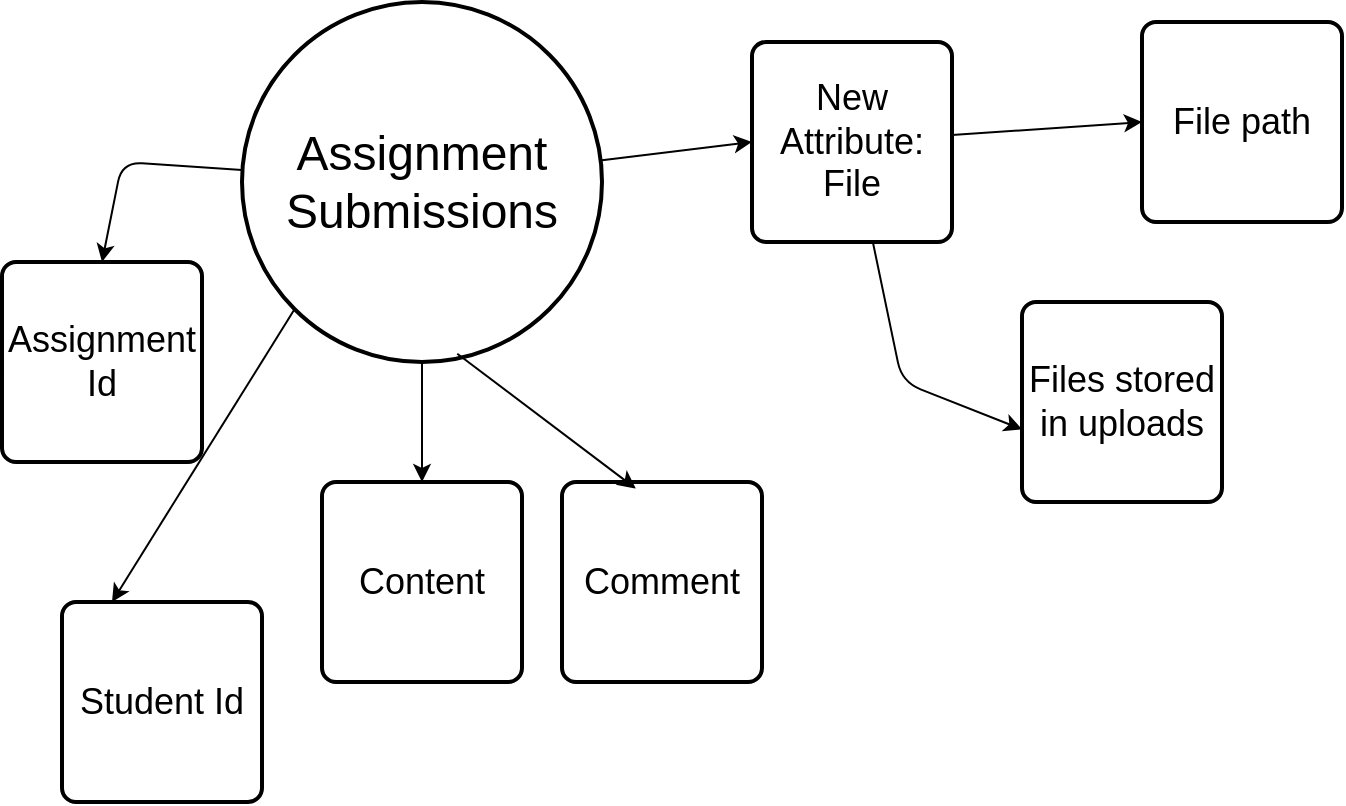 <mxfile>
    <diagram id="h8xkNStXlOaue0237x7s" name="Page-1">
        <mxGraphModel dx="1519" dy="379" grid="1" gridSize="10" guides="1" tooltips="1" connect="1" arrows="1" fold="1" page="1" pageScale="1" pageWidth="850" pageHeight="1100" math="0" shadow="0">
            <root>
                <mxCell id="0"/>
                <mxCell id="1" parent="0"/>
                <mxCell id="4" style="edgeStyle=none;html=1;" edge="1" parent="1" source="3" target="5">
                    <mxGeometry relative="1" as="geometry">
                        <mxPoint x="210" y="330" as="targetPoint"/>
                    </mxGeometry>
                </mxCell>
                <mxCell id="9" style="edgeStyle=none;html=1;exitX=0.145;exitY=0.855;exitDx=0;exitDy=0;exitPerimeter=0;entryX=0.25;entryY=0;entryDx=0;entryDy=0;" edge="1" parent="1" source="3" target="8">
                    <mxGeometry relative="1" as="geometry"/>
                </mxCell>
                <mxCell id="12" style="edgeStyle=none;html=1;entryX=0;entryY=0.5;entryDx=0;entryDy=0;" edge="1" parent="1" source="3" target="10">
                    <mxGeometry relative="1" as="geometry"/>
                </mxCell>
                <mxCell id="18" style="edgeStyle=none;html=1;entryX=0.5;entryY=0;entryDx=0;entryDy=0;" edge="1" parent="1" source="3" target="17">
                    <mxGeometry relative="1" as="geometry">
                        <Array as="points">
                            <mxPoint x="60" y="120"/>
                        </Array>
                    </mxGeometry>
                </mxCell>
                <mxCell id="3" value="&lt;font style=&quot;font-size: 24px;&quot;&gt;Assignment&lt;/font&gt;&lt;div&gt;&lt;font style=&quot;font-size: 24px;&quot;&gt;Submissions&lt;/font&gt;&lt;/div&gt;" style="strokeWidth=2;html=1;shape=mxgraph.flowchart.start_2;whiteSpace=wrap;" vertex="1" parent="1">
                    <mxGeometry x="120" y="40" width="180" height="180" as="geometry"/>
                </mxCell>
                <mxCell id="5" value="&lt;font style=&quot;font-size: 18px;&quot;&gt;Content&lt;/font&gt;" style="rounded=1;whiteSpace=wrap;html=1;absoluteArcSize=1;arcSize=14;strokeWidth=2;" vertex="1" parent="1">
                    <mxGeometry x="160" y="280" width="100" height="100" as="geometry"/>
                </mxCell>
                <mxCell id="6" value="&lt;font style=&quot;font-size: 18px;&quot;&gt;Comment&lt;/font&gt;" style="rounded=1;whiteSpace=wrap;html=1;absoluteArcSize=1;arcSize=14;strokeWidth=2;" vertex="1" parent="1">
                    <mxGeometry x="280" y="280" width="100" height="100" as="geometry"/>
                </mxCell>
                <mxCell id="7" style="edgeStyle=none;html=1;entryX=0.369;entryY=0.033;entryDx=0;entryDy=0;entryPerimeter=0;exitX=0.598;exitY=0.977;exitDx=0;exitDy=0;exitPerimeter=0;" edge="1" parent="1" source="3" target="6">
                    <mxGeometry relative="1" as="geometry"/>
                </mxCell>
                <mxCell id="8" value="&lt;span style=&quot;font-size: 18px;&quot;&gt;Student Id&lt;/span&gt;" style="rounded=1;whiteSpace=wrap;html=1;absoluteArcSize=1;arcSize=14;strokeWidth=2;" vertex="1" parent="1">
                    <mxGeometry x="30" y="340" width="100" height="100" as="geometry"/>
                </mxCell>
                <mxCell id="10" value="&lt;span style=&quot;font-size: 18px;&quot;&gt;New Attribute:&lt;/span&gt;&lt;div&gt;&lt;span style=&quot;font-size: 18px;&quot;&gt;File&lt;/span&gt;&lt;/div&gt;" style="rounded=1;whiteSpace=wrap;html=1;absoluteArcSize=1;arcSize=14;strokeWidth=2;" vertex="1" parent="1">
                    <mxGeometry x="375" y="60" width="100" height="100" as="geometry"/>
                </mxCell>
                <mxCell id="13" value="&lt;span style=&quot;font-size: 18px;&quot;&gt;File path&lt;/span&gt;" style="rounded=1;whiteSpace=wrap;html=1;absoluteArcSize=1;arcSize=14;strokeWidth=2;" vertex="1" parent="1">
                    <mxGeometry x="570" y="50" width="100" height="100" as="geometry"/>
                </mxCell>
                <mxCell id="14" style="edgeStyle=none;html=1;entryX=0;entryY=0.5;entryDx=0;entryDy=0;" edge="1" parent="1" source="10" target="13">
                    <mxGeometry relative="1" as="geometry"/>
                </mxCell>
                <mxCell id="15" value="&lt;span style=&quot;font-size: 18px;&quot;&gt;Files stored in uploads&lt;/span&gt;" style="rounded=1;whiteSpace=wrap;html=1;absoluteArcSize=1;arcSize=14;strokeWidth=2;" vertex="1" parent="1">
                    <mxGeometry x="510" y="190" width="100" height="100" as="geometry"/>
                </mxCell>
                <mxCell id="16" style="edgeStyle=none;html=1;entryX=0.001;entryY=0.637;entryDx=0;entryDy=0;entryPerimeter=0;" edge="1" parent="1" source="10" target="15">
                    <mxGeometry relative="1" as="geometry">
                        <Array as="points">
                            <mxPoint x="450" y="230"/>
                        </Array>
                    </mxGeometry>
                </mxCell>
                <mxCell id="17" value="&lt;span style=&quot;font-size: 18px;&quot;&gt;Assignment Id&lt;/span&gt;" style="rounded=1;whiteSpace=wrap;html=1;absoluteArcSize=1;arcSize=14;strokeWidth=2;" vertex="1" parent="1">
                    <mxGeometry y="170" width="100" height="100" as="geometry"/>
                </mxCell>
            </root>
        </mxGraphModel>
    </diagram>
</mxfile>